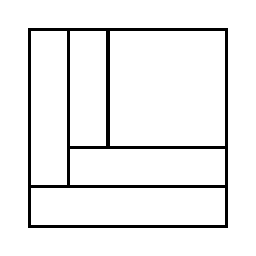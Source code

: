 \begin{tikzpicture}[very thick, scale=.5]
    \draw (0,1) rectangle (1,5);
    \draw (1,2) rectangle (2,5);
    \draw (2,2) rectangle (5,5);
    \draw (1,1) rectangle (5,2);
    \draw (0,0) rectangle (5,1);
\end{tikzpicture}
